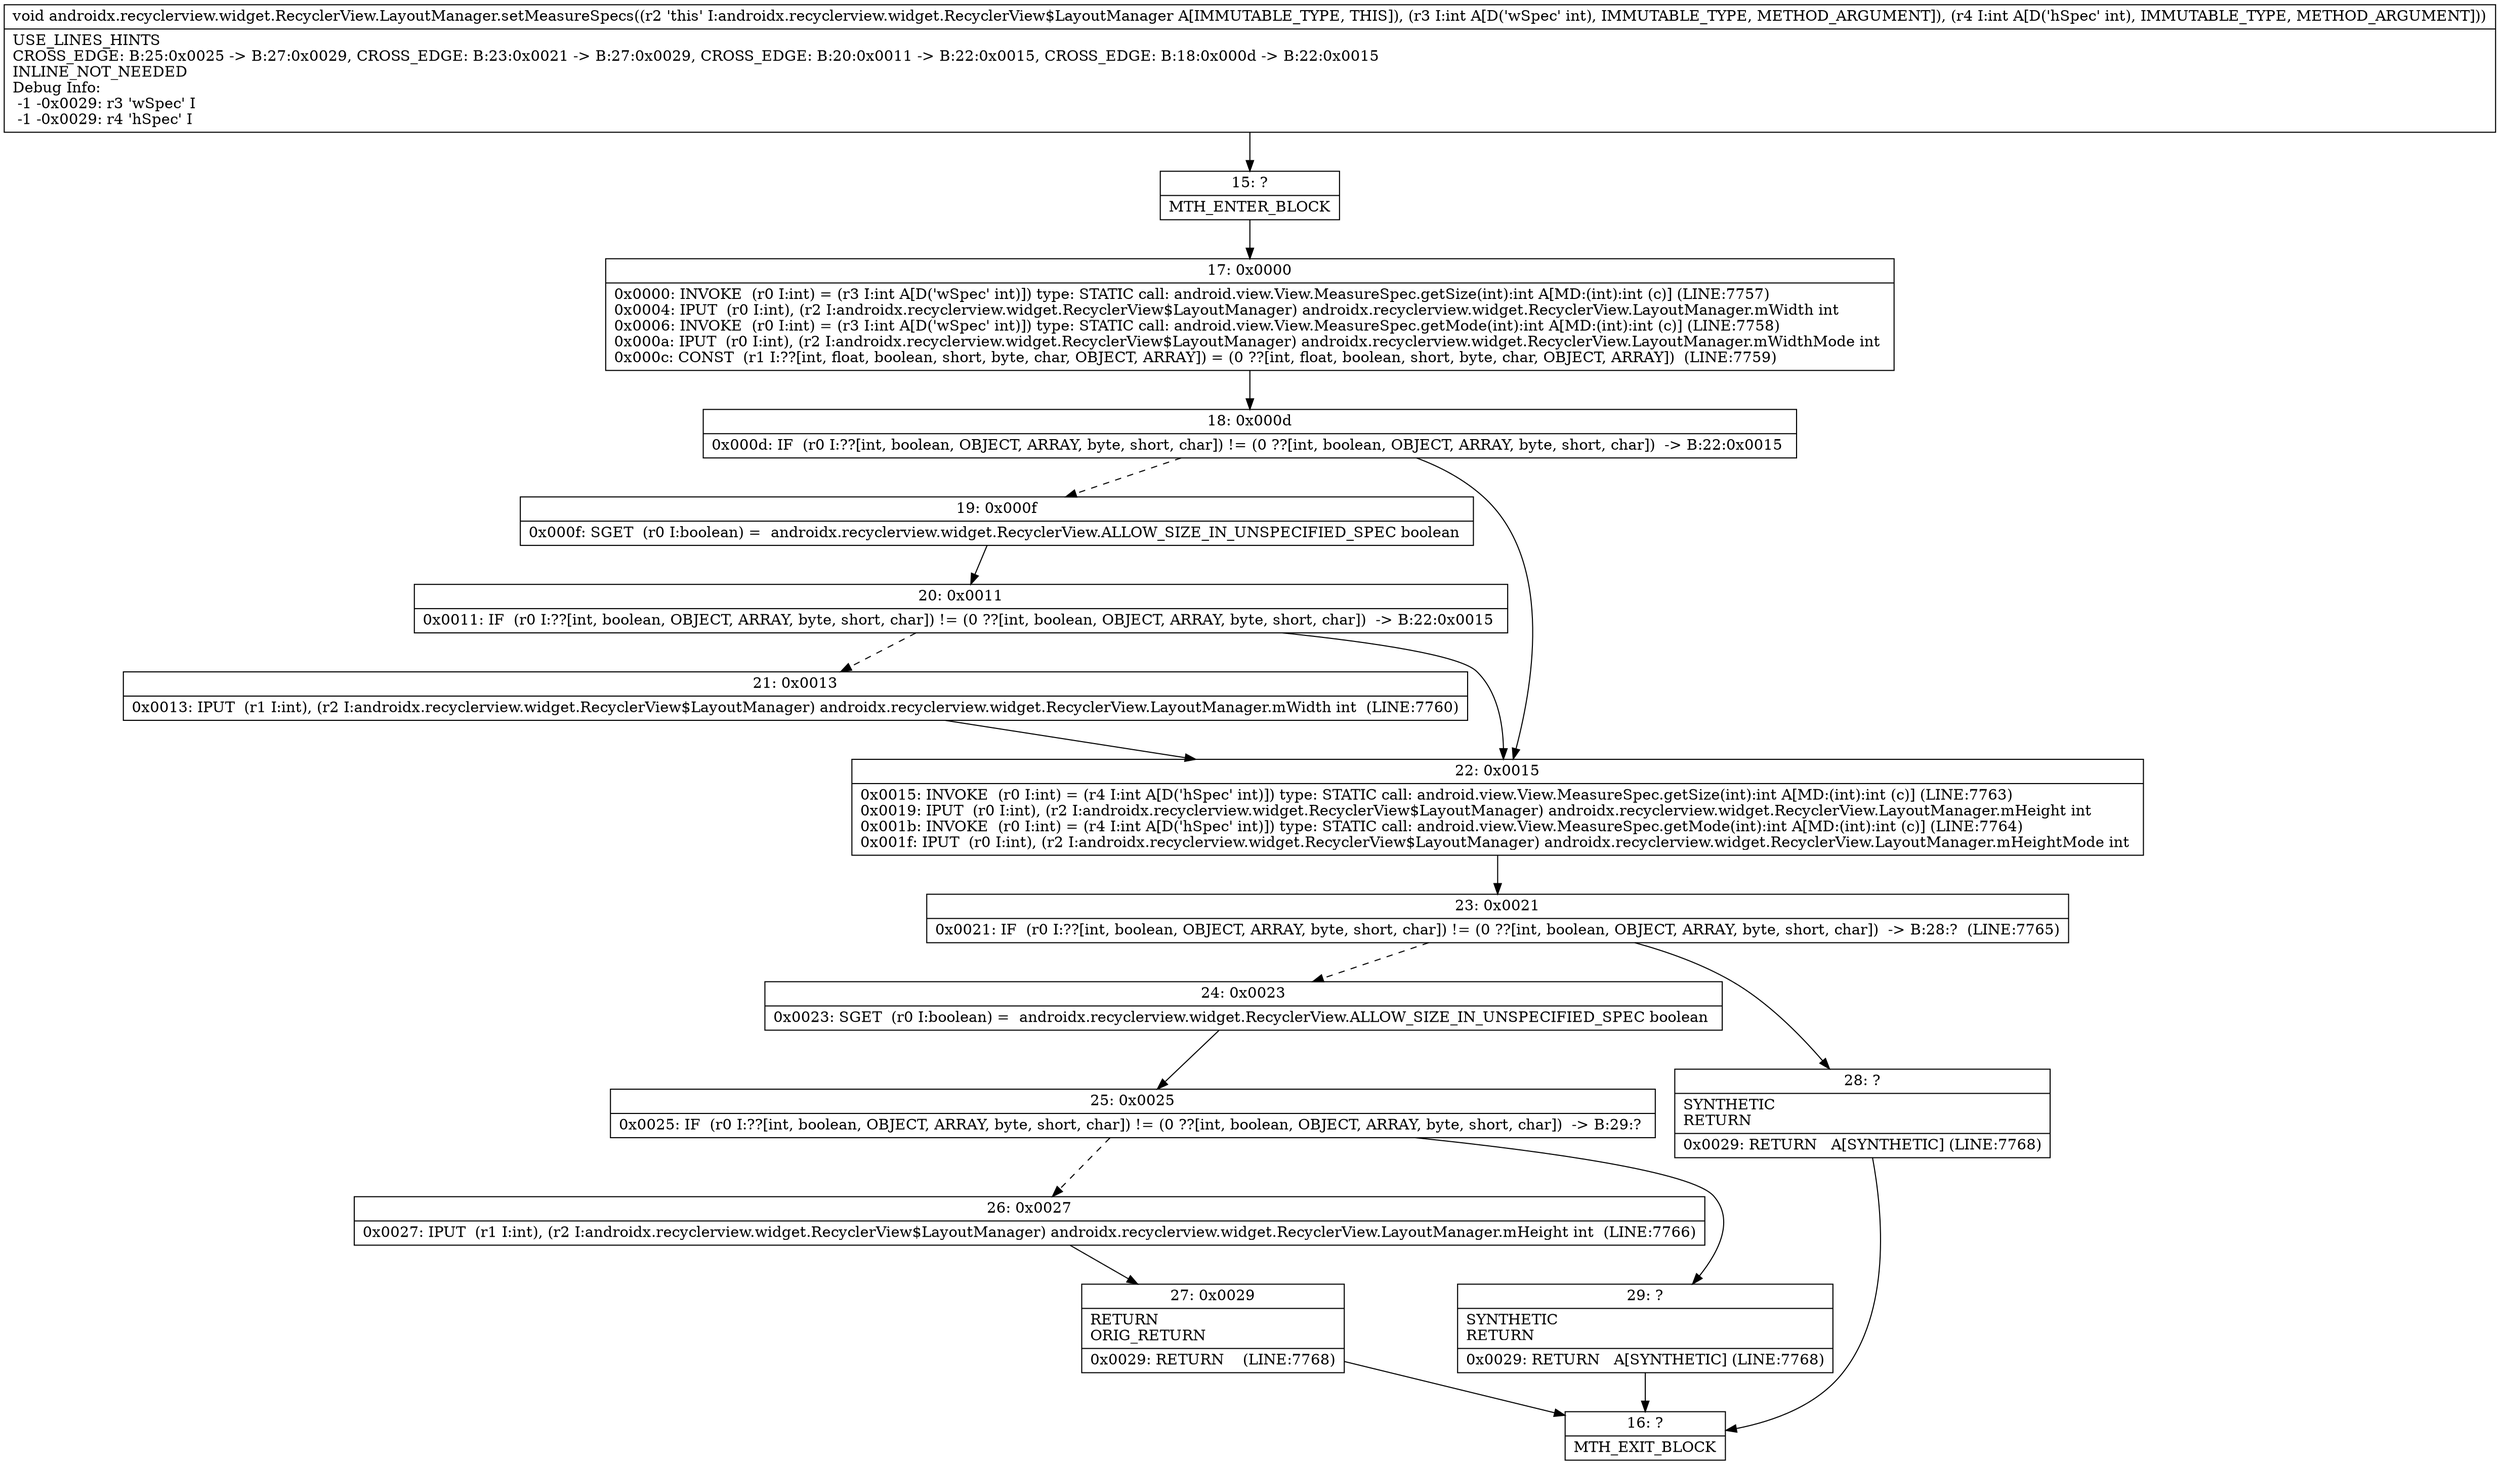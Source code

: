 digraph "CFG forandroidx.recyclerview.widget.RecyclerView.LayoutManager.setMeasureSpecs(II)V" {
Node_15 [shape=record,label="{15\:\ ?|MTH_ENTER_BLOCK\l}"];
Node_17 [shape=record,label="{17\:\ 0x0000|0x0000: INVOKE  (r0 I:int) = (r3 I:int A[D('wSpec' int)]) type: STATIC call: android.view.View.MeasureSpec.getSize(int):int A[MD:(int):int (c)] (LINE:7757)\l0x0004: IPUT  (r0 I:int), (r2 I:androidx.recyclerview.widget.RecyclerView$LayoutManager) androidx.recyclerview.widget.RecyclerView.LayoutManager.mWidth int \l0x0006: INVOKE  (r0 I:int) = (r3 I:int A[D('wSpec' int)]) type: STATIC call: android.view.View.MeasureSpec.getMode(int):int A[MD:(int):int (c)] (LINE:7758)\l0x000a: IPUT  (r0 I:int), (r2 I:androidx.recyclerview.widget.RecyclerView$LayoutManager) androidx.recyclerview.widget.RecyclerView.LayoutManager.mWidthMode int \l0x000c: CONST  (r1 I:??[int, float, boolean, short, byte, char, OBJECT, ARRAY]) = (0 ??[int, float, boolean, short, byte, char, OBJECT, ARRAY])  (LINE:7759)\l}"];
Node_18 [shape=record,label="{18\:\ 0x000d|0x000d: IF  (r0 I:??[int, boolean, OBJECT, ARRAY, byte, short, char]) != (0 ??[int, boolean, OBJECT, ARRAY, byte, short, char])  \-\> B:22:0x0015 \l}"];
Node_19 [shape=record,label="{19\:\ 0x000f|0x000f: SGET  (r0 I:boolean) =  androidx.recyclerview.widget.RecyclerView.ALLOW_SIZE_IN_UNSPECIFIED_SPEC boolean \l}"];
Node_20 [shape=record,label="{20\:\ 0x0011|0x0011: IF  (r0 I:??[int, boolean, OBJECT, ARRAY, byte, short, char]) != (0 ??[int, boolean, OBJECT, ARRAY, byte, short, char])  \-\> B:22:0x0015 \l}"];
Node_21 [shape=record,label="{21\:\ 0x0013|0x0013: IPUT  (r1 I:int), (r2 I:androidx.recyclerview.widget.RecyclerView$LayoutManager) androidx.recyclerview.widget.RecyclerView.LayoutManager.mWidth int  (LINE:7760)\l}"];
Node_22 [shape=record,label="{22\:\ 0x0015|0x0015: INVOKE  (r0 I:int) = (r4 I:int A[D('hSpec' int)]) type: STATIC call: android.view.View.MeasureSpec.getSize(int):int A[MD:(int):int (c)] (LINE:7763)\l0x0019: IPUT  (r0 I:int), (r2 I:androidx.recyclerview.widget.RecyclerView$LayoutManager) androidx.recyclerview.widget.RecyclerView.LayoutManager.mHeight int \l0x001b: INVOKE  (r0 I:int) = (r4 I:int A[D('hSpec' int)]) type: STATIC call: android.view.View.MeasureSpec.getMode(int):int A[MD:(int):int (c)] (LINE:7764)\l0x001f: IPUT  (r0 I:int), (r2 I:androidx.recyclerview.widget.RecyclerView$LayoutManager) androidx.recyclerview.widget.RecyclerView.LayoutManager.mHeightMode int \l}"];
Node_23 [shape=record,label="{23\:\ 0x0021|0x0021: IF  (r0 I:??[int, boolean, OBJECT, ARRAY, byte, short, char]) != (0 ??[int, boolean, OBJECT, ARRAY, byte, short, char])  \-\> B:28:?  (LINE:7765)\l}"];
Node_24 [shape=record,label="{24\:\ 0x0023|0x0023: SGET  (r0 I:boolean) =  androidx.recyclerview.widget.RecyclerView.ALLOW_SIZE_IN_UNSPECIFIED_SPEC boolean \l}"];
Node_25 [shape=record,label="{25\:\ 0x0025|0x0025: IF  (r0 I:??[int, boolean, OBJECT, ARRAY, byte, short, char]) != (0 ??[int, boolean, OBJECT, ARRAY, byte, short, char])  \-\> B:29:? \l}"];
Node_26 [shape=record,label="{26\:\ 0x0027|0x0027: IPUT  (r1 I:int), (r2 I:androidx.recyclerview.widget.RecyclerView$LayoutManager) androidx.recyclerview.widget.RecyclerView.LayoutManager.mHeight int  (LINE:7766)\l}"];
Node_27 [shape=record,label="{27\:\ 0x0029|RETURN\lORIG_RETURN\l|0x0029: RETURN    (LINE:7768)\l}"];
Node_16 [shape=record,label="{16\:\ ?|MTH_EXIT_BLOCK\l}"];
Node_29 [shape=record,label="{29\:\ ?|SYNTHETIC\lRETURN\l|0x0029: RETURN   A[SYNTHETIC] (LINE:7768)\l}"];
Node_28 [shape=record,label="{28\:\ ?|SYNTHETIC\lRETURN\l|0x0029: RETURN   A[SYNTHETIC] (LINE:7768)\l}"];
MethodNode[shape=record,label="{void androidx.recyclerview.widget.RecyclerView.LayoutManager.setMeasureSpecs((r2 'this' I:androidx.recyclerview.widget.RecyclerView$LayoutManager A[IMMUTABLE_TYPE, THIS]), (r3 I:int A[D('wSpec' int), IMMUTABLE_TYPE, METHOD_ARGUMENT]), (r4 I:int A[D('hSpec' int), IMMUTABLE_TYPE, METHOD_ARGUMENT]))  | USE_LINES_HINTS\lCROSS_EDGE: B:25:0x0025 \-\> B:27:0x0029, CROSS_EDGE: B:23:0x0021 \-\> B:27:0x0029, CROSS_EDGE: B:20:0x0011 \-\> B:22:0x0015, CROSS_EDGE: B:18:0x000d \-\> B:22:0x0015\lINLINE_NOT_NEEDED\lDebug Info:\l  \-1 \-0x0029: r3 'wSpec' I\l  \-1 \-0x0029: r4 'hSpec' I\l}"];
MethodNode -> Node_15;Node_15 -> Node_17;
Node_17 -> Node_18;
Node_18 -> Node_19[style=dashed];
Node_18 -> Node_22;
Node_19 -> Node_20;
Node_20 -> Node_21[style=dashed];
Node_20 -> Node_22;
Node_21 -> Node_22;
Node_22 -> Node_23;
Node_23 -> Node_24[style=dashed];
Node_23 -> Node_28;
Node_24 -> Node_25;
Node_25 -> Node_26[style=dashed];
Node_25 -> Node_29;
Node_26 -> Node_27;
Node_27 -> Node_16;
Node_29 -> Node_16;
Node_28 -> Node_16;
}

